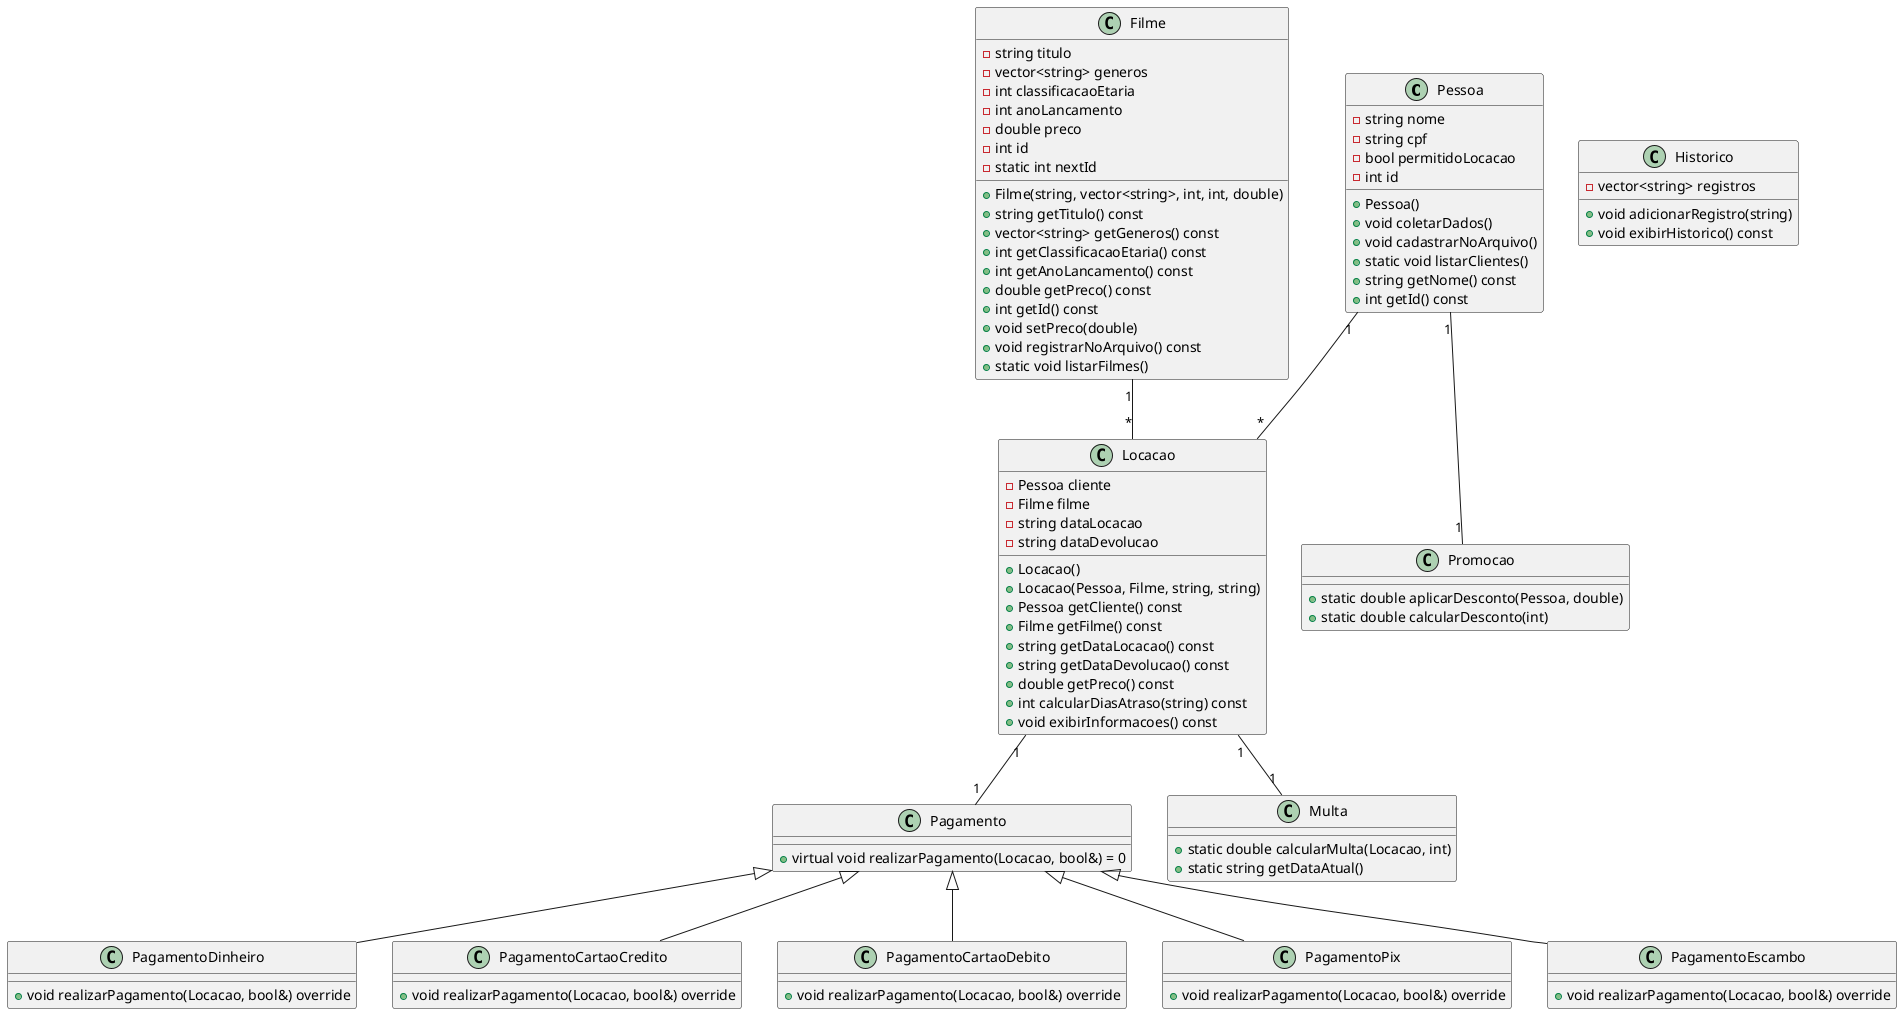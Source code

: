 @startuml

class Pessoa {
    - string nome
    - string cpf
    - bool permitidoLocacao
    - int id
    + Pessoa()
    + void coletarDados()
    + void cadastrarNoArquivo()
    + static void listarClientes()
    + string getNome() const
    + int getId() const
}

class Filme {
    - string titulo
    - vector<string> generos
    - int classificacaoEtaria
    - int anoLancamento
    - double preco
    - int id
    - static int nextId
    + Filme(string, vector<string>, int, int, double)
    + string getTitulo() const
    + vector<string> getGeneros() const
    + int getClassificacaoEtaria() const
    + int getAnoLancamento() const
    + double getPreco() const
    + int getId() const
    + void setPreco(double)
    + void registrarNoArquivo() const
    + static void listarFilmes()
}

class Historico {
    - vector<string> registros
    + void adicionarRegistro(string)
    + void exibirHistorico() const
}

class Locacao {
    - Pessoa cliente
    - Filme filme
    - string dataLocacao
    - string dataDevolucao
    + Locacao()
    + Locacao(Pessoa, Filme, string, string)
    + Pessoa getCliente() const
    + Filme getFilme() const
    + string getDataLocacao() const
    + string getDataDevolucao() const
    + double getPreco() const
    + int calcularDiasAtraso(string) const
    + void exibirInformacoes() const
}

class Pagamento {
    + virtual void realizarPagamento(Locacao, bool&) = 0
}

class PagamentoDinheiro extends Pagamento {
    + void realizarPagamento(Locacao, bool&) override
}

class PagamentoCartaoCredito extends Pagamento {
    + void realizarPagamento(Locacao, bool&) override
}

class PagamentoCartaoDebito extends Pagamento {
    + void realizarPagamento(Locacao, bool&) override
}

class PagamentoPix extends Pagamento {
    + void realizarPagamento(Locacao, bool&) override
}

class PagamentoEscambo extends Pagamento {
    + void realizarPagamento(Locacao, bool&) override
}

class Multa {
    + static double calcularMulta(Locacao, int)
    + static string getDataAtual()
}

class Promocao {
    + static double aplicarDesconto(Pessoa, double)
    + static double calcularDesconto(int)
}

Pessoa "1" -- "*" Locacao
Filme "1" -- "*" Locacao
Locacao "1" -- "1" Pagamento
Locacao "1" -- "1" Multa
Pessoa "1" -- "1" Promocao

@enduml
